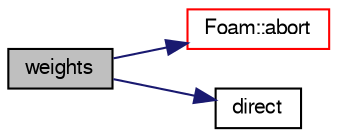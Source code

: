 digraph "weights"
{
  bgcolor="transparent";
  edge [fontname="FreeSans",fontsize="10",labelfontname="FreeSans",labelfontsize="10"];
  node [fontname="FreeSans",fontsize="10",shape=record];
  rankdir="LR";
  Node221 [label="weights",height=0.2,width=0.4,color="black", fillcolor="grey75", style="filled", fontcolor="black"];
  Node221 -> Node222 [color="midnightblue",fontsize="10",style="solid",fontname="FreeSans"];
  Node222 [label="Foam::abort",height=0.2,width=0.4,color="red",URL="$a21124.html#a447107a607d03e417307c203fa5fb44b"];
  Node221 -> Node265 [color="midnightblue",fontsize="10",style="solid",fontname="FreeSans"];
  Node265 [label="direct",height=0.2,width=0.4,color="black",URL="$a27346.html#ae76ee987311e5a64ff3eb5857c82a76a",tooltip="Is the mapping direct. "];
}
